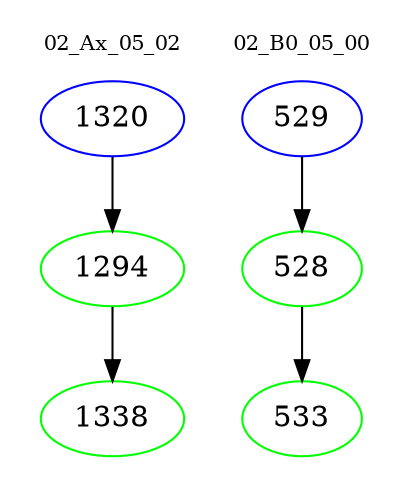 digraph{
subgraph cluster_0 {
color = white
label = "02_Ax_05_02";
fontsize=10;
T0_1320 [label="1320", color="blue"]
T0_1320 -> T0_1294 [color="black"]
T0_1294 [label="1294", color="green"]
T0_1294 -> T0_1338 [color="black"]
T0_1338 [label="1338", color="green"]
}
subgraph cluster_1 {
color = white
label = "02_B0_05_00";
fontsize=10;
T1_529 [label="529", color="blue"]
T1_529 -> T1_528 [color="black"]
T1_528 [label="528", color="green"]
T1_528 -> T1_533 [color="black"]
T1_533 [label="533", color="green"]
}
}
